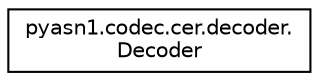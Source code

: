 digraph "Graphical Class Hierarchy"
{
 // LATEX_PDF_SIZE
  edge [fontname="Helvetica",fontsize="10",labelfontname="Helvetica",labelfontsize="10"];
  node [fontname="Helvetica",fontsize="10",shape=record];
  rankdir="LR";
  Node0 [label="pyasn1.codec.cer.decoder.\lDecoder",height=0.2,width=0.4,color="black", fillcolor="white", style="filled",URL="$classpyasn1_1_1codec_1_1cer_1_1decoder_1_1Decoder.html",tooltip=" "];
}
